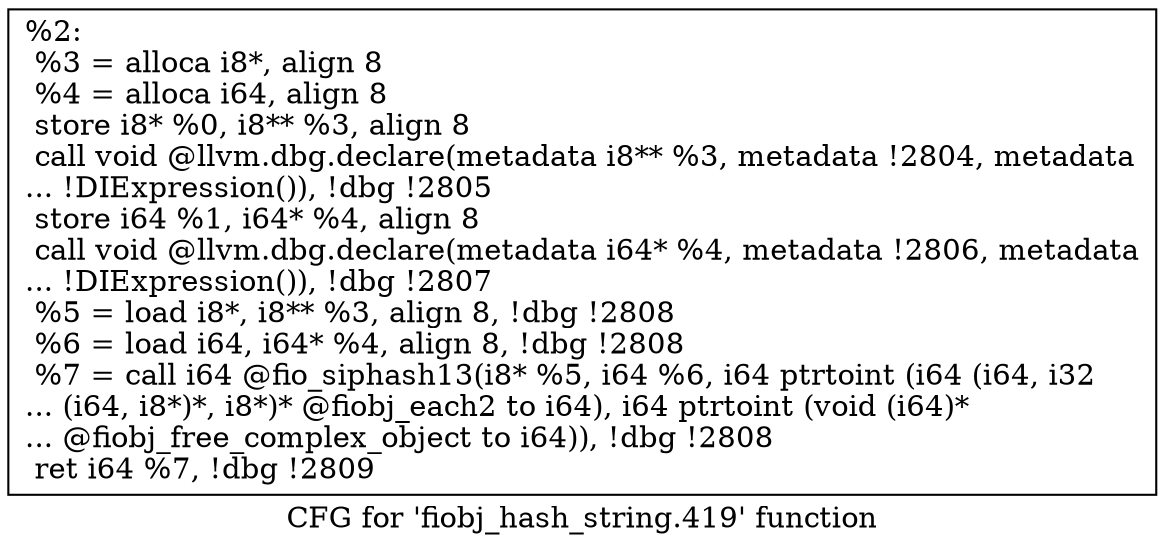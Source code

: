 digraph "CFG for 'fiobj_hash_string.419' function" {
	label="CFG for 'fiobj_hash_string.419' function";

	Node0x5568522b0180 [shape=record,label="{%2:\l  %3 = alloca i8*, align 8\l  %4 = alloca i64, align 8\l  store i8* %0, i8** %3, align 8\l  call void @llvm.dbg.declare(metadata i8** %3, metadata !2804, metadata\l... !DIExpression()), !dbg !2805\l  store i64 %1, i64* %4, align 8\l  call void @llvm.dbg.declare(metadata i64* %4, metadata !2806, metadata\l... !DIExpression()), !dbg !2807\l  %5 = load i8*, i8** %3, align 8, !dbg !2808\l  %6 = load i64, i64* %4, align 8, !dbg !2808\l  %7 = call i64 @fio_siphash13(i8* %5, i64 %6, i64 ptrtoint (i64 (i64, i32\l... (i64, i8*)*, i8*)* @fiobj_each2 to i64), i64 ptrtoint (void (i64)*\l... @fiobj_free_complex_object to i64)), !dbg !2808\l  ret i64 %7, !dbg !2809\l}"];
}

